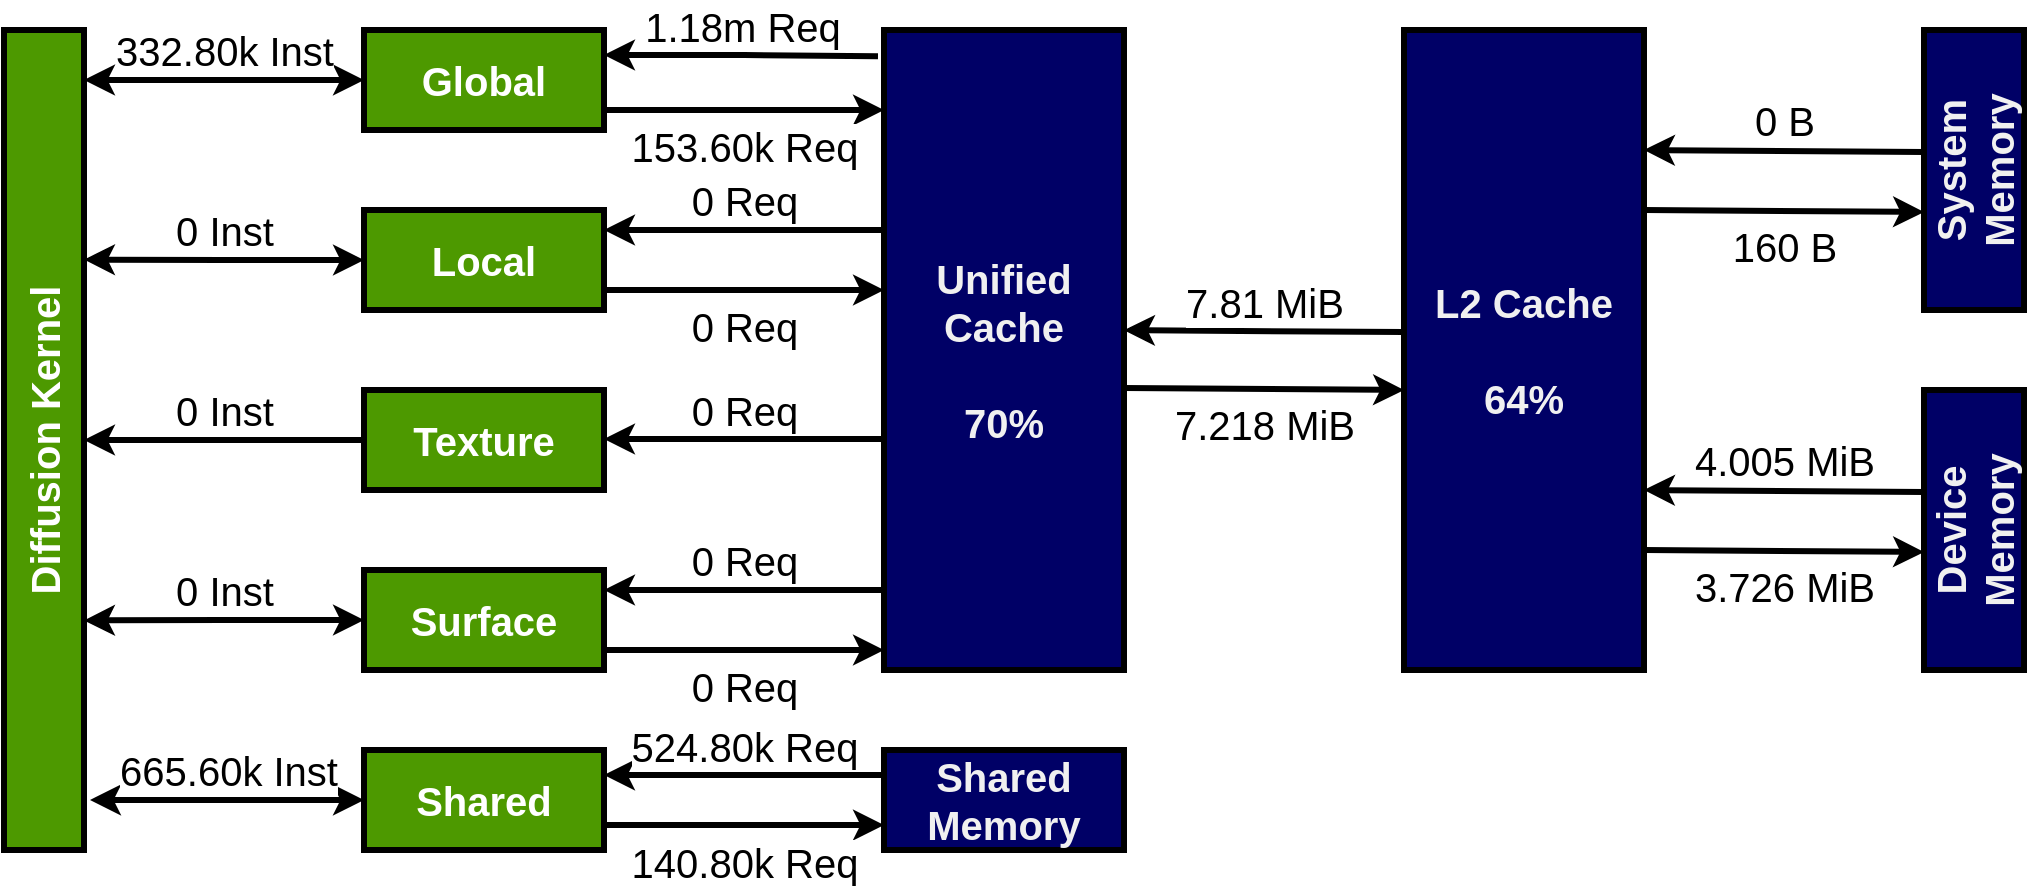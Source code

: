 <mxfile version="21.3.2">
  <diagram name="Page-1" id="pRI9J95-LdVk1trJefGG">
    <mxGraphModel dx="1221" dy="605" grid="1" gridSize="10" guides="1" tooltips="1" connect="1" arrows="1" fold="1" page="1" pageScale="1" pageWidth="850" pageHeight="1100" math="0" shadow="0">
      <root>
        <mxCell id="0" />
        <mxCell id="1" parent="0" />
        <mxCell id="ZXHpGrxiDeVHdWuwlrww-4" value="&lt;div style=&quot;font-size: 20px;&quot;&gt;Diffusion Kernel&lt;/div&gt;" style="rounded=0;whiteSpace=wrap;html=1;fillColor=#4D9900;fontColor=#ffffff;strokeColor=#000000;strokeWidth=3;horizontal=0;fontSize=20;fontStyle=1" vertex="1" parent="1">
          <mxGeometry x="40" y="80" width="40" height="410" as="geometry" />
        </mxCell>
        <mxCell id="ZXHpGrxiDeVHdWuwlrww-31" value="332.80k Inst" style="edgeStyle=orthogonalEdgeStyle;rounded=0;orthogonalLoop=1;jettySize=auto;html=1;exitX=0;exitY=0.5;exitDx=0;exitDy=0;entryX=1;entryY=0.061;entryDx=0;entryDy=0;entryPerimeter=0;startArrow=classic;startFill=1;strokeWidth=3;verticalAlign=bottom;fontSize=20;" edge="1" parent="1" source="ZXHpGrxiDeVHdWuwlrww-6" target="ZXHpGrxiDeVHdWuwlrww-4">
          <mxGeometry relative="1" as="geometry" />
        </mxCell>
        <mxCell id="ZXHpGrxiDeVHdWuwlrww-40" value="&lt;div&gt;1.18m Req&lt;/div&gt;" style="edgeStyle=orthogonalEdgeStyle;rounded=0;orthogonalLoop=1;jettySize=auto;html=1;exitX=1;exitY=0.25;exitDx=0;exitDy=0;entryX=-0.025;entryY=0.041;entryDx=0;entryDy=0;entryPerimeter=0;strokeWidth=3;fontSize=20;verticalAlign=bottom;startArrow=classic;startFill=1;endArrow=none;endFill=0;" edge="1" parent="1" source="ZXHpGrxiDeVHdWuwlrww-6" target="ZXHpGrxiDeVHdWuwlrww-12">
          <mxGeometry relative="1" as="geometry" />
        </mxCell>
        <mxCell id="ZXHpGrxiDeVHdWuwlrww-6" value="Global" style="rounded=0;whiteSpace=wrap;html=1;fillColor=#4D9900;fontColor=#ffffff;strokeColor=#000000;strokeWidth=3;fontSize=20;fontStyle=1" vertex="1" parent="1">
          <mxGeometry x="220" y="80" width="120" height="50" as="geometry" />
        </mxCell>
        <mxCell id="ZXHpGrxiDeVHdWuwlrww-22" value="&lt;div&gt;524.80k Req&lt;/div&gt;" style="edgeStyle=orthogonalEdgeStyle;rounded=0;orthogonalLoop=1;jettySize=auto;html=1;exitX=0;exitY=0.25;exitDx=0;exitDy=0;entryX=1;entryY=0.25;entryDx=0;entryDy=0;strokeWidth=3;verticalAlign=bottom;fontSize=20;" edge="1" parent="1" source="ZXHpGrxiDeVHdWuwlrww-11" target="ZXHpGrxiDeVHdWuwlrww-21">
          <mxGeometry relative="1" as="geometry" />
        </mxCell>
        <mxCell id="ZXHpGrxiDeVHdWuwlrww-11" value="&lt;font style=&quot;font-size: 20px;&quot;&gt;Shared Memory&lt;br&gt;&lt;/font&gt;" style="rounded=0;whiteSpace=wrap;html=1;strokeWidth=3;fillColor=#000066;fontColor=#F0F0F0;fontStyle=1" vertex="1" parent="1">
          <mxGeometry x="480" y="440" width="120" height="50" as="geometry" />
        </mxCell>
        <mxCell id="ZXHpGrxiDeVHdWuwlrww-12" value="Unified&lt;br style=&quot;font-size: 20px;&quot;&gt;Cache&lt;br style=&quot;font-size: 20px;&quot;&gt;&lt;br style=&quot;font-size: 20px;&quot;&gt;&lt;div&gt;70%&lt;/div&gt;" style="rounded=0;whiteSpace=wrap;html=1;strokeWidth=3;fillColor=#000066;fontSize=20;fontColor=#F0F0F0;fontStyle=1" vertex="1" parent="1">
          <mxGeometry x="480" y="80" width="120" height="320" as="geometry" />
        </mxCell>
        <mxCell id="ZXHpGrxiDeVHdWuwlrww-13" value="&lt;div style=&quot;font-size: 20px;&quot;&gt;L2 Cache&lt;/div&gt;&lt;div style=&quot;font-size: 20px;&quot;&gt;&lt;br style=&quot;font-size: 20px;&quot;&gt;&lt;/div&gt;&lt;div style=&quot;font-size: 20px;&quot;&gt;64%&lt;br style=&quot;font-size: 20px;&quot;&gt;&lt;/div&gt;" style="rounded=0;whiteSpace=wrap;html=1;strokeWidth=3;fillColor=#000066;fontSize=20;align=center;fontColor=#F0F0F0;fontStyle=1" vertex="1" parent="1">
          <mxGeometry x="740" y="80" width="120" height="320" as="geometry" />
        </mxCell>
        <mxCell id="ZXHpGrxiDeVHdWuwlrww-14" value="System Memory" style="rounded=0;whiteSpace=wrap;html=1;strokeWidth=3;fillColor=#000066;horizontal=0;fontSize=20;fontColor=#F0F0F0;fontStyle=1" vertex="1" parent="1">
          <mxGeometry x="1000" y="80" width="50" height="140" as="geometry" />
        </mxCell>
        <mxCell id="ZXHpGrxiDeVHdWuwlrww-16" value="&lt;font style=&quot;font-size: 20px;&quot;&gt;Device Memory&lt;br&gt;&lt;/font&gt;" style="rounded=0;whiteSpace=wrap;html=1;strokeWidth=3;fillColor=#000066;horizontal=0;fontColor=#F0F0F0;fontStyle=1" vertex="1" parent="1">
          <mxGeometry x="1000" y="260" width="50" height="140" as="geometry" />
        </mxCell>
        <mxCell id="ZXHpGrxiDeVHdWuwlrww-30" value="0 Inst" style="edgeStyle=orthogonalEdgeStyle;rounded=0;orthogonalLoop=1;jettySize=auto;html=1;exitX=0;exitY=0.5;exitDx=0;exitDy=0;entryX=1;entryY=0.28;entryDx=0;entryDy=0;entryPerimeter=0;startArrow=classic;startFill=1;strokeWidth=3;verticalAlign=bottom;fontSize=20;" edge="1" parent="1" source="ZXHpGrxiDeVHdWuwlrww-18" target="ZXHpGrxiDeVHdWuwlrww-4">
          <mxGeometry relative="1" as="geometry" />
        </mxCell>
        <mxCell id="ZXHpGrxiDeVHdWuwlrww-18" value="Local" style="rounded=0;whiteSpace=wrap;html=1;fillColor=#4D9900;fontColor=#ffffff;strokeColor=#000000;strokeWidth=3;fontSize=20;fontStyle=1" vertex="1" parent="1">
          <mxGeometry x="220" y="170" width="120" height="50" as="geometry" />
        </mxCell>
        <mxCell id="ZXHpGrxiDeVHdWuwlrww-29" value="0 Inst" style="edgeStyle=orthogonalEdgeStyle;rounded=0;orthogonalLoop=1;jettySize=auto;html=1;exitX=0;exitY=0.5;exitDx=0;exitDy=0;startArrow=none;startFill=0;strokeWidth=3;verticalAlign=bottom;fontSize=20;endArrow=classic;endFill=1;" edge="1" parent="1" source="ZXHpGrxiDeVHdWuwlrww-19" target="ZXHpGrxiDeVHdWuwlrww-4">
          <mxGeometry relative="1" as="geometry" />
        </mxCell>
        <mxCell id="ZXHpGrxiDeVHdWuwlrww-19" value="Texture" style="rounded=0;whiteSpace=wrap;html=1;fillColor=#4D9900;fontColor=#ffffff;strokeColor=#000000;strokeWidth=3;fontSize=20;fontStyle=1" vertex="1" parent="1">
          <mxGeometry x="220" y="260" width="120" height="50" as="geometry" />
        </mxCell>
        <mxCell id="ZXHpGrxiDeVHdWuwlrww-28" value="0 Inst" style="edgeStyle=orthogonalEdgeStyle;rounded=0;orthogonalLoop=1;jettySize=auto;html=1;exitX=0;exitY=0.5;exitDx=0;exitDy=0;entryX=1;entryY=0.72;entryDx=0;entryDy=0;entryPerimeter=0;startArrow=classic;startFill=1;strokeWidth=3;verticalAlign=bottom;fontSize=20;" edge="1" parent="1" source="ZXHpGrxiDeVHdWuwlrww-20" target="ZXHpGrxiDeVHdWuwlrww-4">
          <mxGeometry relative="1" as="geometry" />
        </mxCell>
        <mxCell id="ZXHpGrxiDeVHdWuwlrww-20" value="Surface" style="rounded=0;whiteSpace=wrap;html=1;fillColor=#4D9900;fontColor=#ffffff;strokeColor=#000000;strokeWidth=3;fontSize=20;fontStyle=1" vertex="1" parent="1">
          <mxGeometry x="220" y="350" width="120" height="50" as="geometry" />
        </mxCell>
        <mxCell id="ZXHpGrxiDeVHdWuwlrww-23" value="140.80k Req" style="edgeStyle=orthogonalEdgeStyle;rounded=0;orthogonalLoop=1;jettySize=auto;html=1;exitX=1;exitY=0.75;exitDx=0;exitDy=0;entryX=0;entryY=0.75;entryDx=0;entryDy=0;strokeWidth=3;verticalAlign=top;fontSize=20;" edge="1" parent="1" source="ZXHpGrxiDeVHdWuwlrww-21" target="ZXHpGrxiDeVHdWuwlrww-11">
          <mxGeometry relative="1" as="geometry" />
        </mxCell>
        <mxCell id="ZXHpGrxiDeVHdWuwlrww-24" value="665.60k Inst" style="edgeStyle=orthogonalEdgeStyle;rounded=0;orthogonalLoop=1;jettySize=auto;html=1;exitX=0;exitY=0.5;exitDx=0;exitDy=0;entryX=1.075;entryY=0.939;entryDx=0;entryDy=0;entryPerimeter=0;startArrow=classic;startFill=1;strokeWidth=3;verticalAlign=bottom;fontSize=20;" edge="1" parent="1" source="ZXHpGrxiDeVHdWuwlrww-21" target="ZXHpGrxiDeVHdWuwlrww-4">
          <mxGeometry relative="1" as="geometry" />
        </mxCell>
        <mxCell id="ZXHpGrxiDeVHdWuwlrww-21" value="Shared" style="rounded=0;whiteSpace=wrap;html=1;fillColor=#4D9900;fontColor=#ffffff;strokeColor=#000000;strokeWidth=3;fontSize=20;fontStyle=1" vertex="1" parent="1">
          <mxGeometry x="220" y="440" width="120" height="50" as="geometry" />
        </mxCell>
        <mxCell id="ZXHpGrxiDeVHdWuwlrww-41" value="0 Req" style="edgeStyle=orthogonalEdgeStyle;rounded=0;orthogonalLoop=1;jettySize=auto;html=1;exitX=1;exitY=0.25;exitDx=0;exitDy=0;entryX=-0.025;entryY=0.041;entryDx=0;entryDy=0;entryPerimeter=0;strokeWidth=3;fontSize=20;verticalAlign=bottom;startArrow=classic;startFill=1;endArrow=none;endFill=0;" edge="1" parent="1">
          <mxGeometry relative="1" as="geometry">
            <mxPoint x="340" y="180" as="sourcePoint" />
            <mxPoint x="480" y="180" as="targetPoint" />
          </mxGeometry>
        </mxCell>
        <mxCell id="ZXHpGrxiDeVHdWuwlrww-42" value="&lt;div&gt;0 Req&lt;/div&gt;" style="edgeStyle=orthogonalEdgeStyle;rounded=0;orthogonalLoop=1;jettySize=auto;html=1;exitX=1;exitY=0.25;exitDx=0;exitDy=0;entryX=-0.025;entryY=0.041;entryDx=0;entryDy=0;entryPerimeter=0;strokeWidth=3;fontSize=20;verticalAlign=bottom;startArrow=classic;startFill=1;endArrow=none;endFill=0;" edge="1" parent="1">
          <mxGeometry relative="1" as="geometry">
            <mxPoint x="340" y="284.5" as="sourcePoint" />
            <mxPoint x="480" y="284.5" as="targetPoint" />
          </mxGeometry>
        </mxCell>
        <mxCell id="ZXHpGrxiDeVHdWuwlrww-43" value="0 Req" style="edgeStyle=orthogonalEdgeStyle;rounded=0;orthogonalLoop=1;jettySize=auto;html=1;exitX=1;exitY=0.25;exitDx=0;exitDy=0;entryX=-0.025;entryY=0.041;entryDx=0;entryDy=0;entryPerimeter=0;strokeWidth=3;fontSize=20;verticalAlign=bottom;startArrow=classic;startFill=1;endArrow=none;endFill=0;" edge="1" parent="1">
          <mxGeometry relative="1" as="geometry">
            <mxPoint x="340" y="360" as="sourcePoint" />
            <mxPoint x="480" y="360" as="targetPoint" />
          </mxGeometry>
        </mxCell>
        <mxCell id="ZXHpGrxiDeVHdWuwlrww-44" value="0 Req" style="edgeStyle=orthogonalEdgeStyle;rounded=0;orthogonalLoop=1;jettySize=auto;html=1;exitX=1;exitY=0.25;exitDx=0;exitDy=0;entryX=-0.025;entryY=0.041;entryDx=0;entryDy=0;entryPerimeter=0;strokeWidth=3;startArrow=none;startFill=0;endArrow=classic;endFill=1;fontSize=20;verticalAlign=top;" edge="1" parent="1">
          <mxGeometry relative="1" as="geometry">
            <mxPoint x="340" y="210" as="sourcePoint" />
            <mxPoint x="480" y="210" as="targetPoint" />
          </mxGeometry>
        </mxCell>
        <mxCell id="ZXHpGrxiDeVHdWuwlrww-45" value="153.60k Req" style="edgeStyle=orthogonalEdgeStyle;rounded=0;orthogonalLoop=1;jettySize=auto;html=1;exitX=1;exitY=0.25;exitDx=0;exitDy=0;entryX=-0.025;entryY=0.041;entryDx=0;entryDy=0;entryPerimeter=0;strokeWidth=3;startArrow=none;startFill=0;endArrow=classic;endFill=1;fontSize=20;verticalAlign=top;" edge="1" parent="1">
          <mxGeometry relative="1" as="geometry">
            <mxPoint x="340" y="120" as="sourcePoint" />
            <mxPoint x="480" y="120" as="targetPoint" />
          </mxGeometry>
        </mxCell>
        <mxCell id="ZXHpGrxiDeVHdWuwlrww-47" value="0 Req" style="edgeStyle=orthogonalEdgeStyle;rounded=0;orthogonalLoop=1;jettySize=auto;html=1;exitX=1;exitY=0.25;exitDx=0;exitDy=0;entryX=-0.025;entryY=0.041;entryDx=0;entryDy=0;entryPerimeter=0;strokeWidth=3;startArrow=none;startFill=0;endArrow=classic;endFill=1;fontSize=20;verticalAlign=top;" edge="1" parent="1">
          <mxGeometry relative="1" as="geometry">
            <mxPoint x="340" y="390" as="sourcePoint" />
            <mxPoint x="480" y="390" as="targetPoint" />
          </mxGeometry>
        </mxCell>
        <mxCell id="ZXHpGrxiDeVHdWuwlrww-49" value="7.81 MiB" style="endArrow=none;html=1;rounded=0;exitX=1;exitY=0.469;exitDx=0;exitDy=0;exitPerimeter=0;entryX=0;entryY=0.472;entryDx=0;entryDy=0;entryPerimeter=0;strokeWidth=3;startArrow=classic;startFill=1;endFill=0;fontSize=20;verticalAlign=bottom;" edge="1" parent="1" source="ZXHpGrxiDeVHdWuwlrww-12" target="ZXHpGrxiDeVHdWuwlrww-13">
          <mxGeometry width="50" height="50" relative="1" as="geometry">
            <mxPoint x="600" y="300" as="sourcePoint" />
            <mxPoint x="650" y="250" as="targetPoint" />
          </mxGeometry>
        </mxCell>
        <mxCell id="ZXHpGrxiDeVHdWuwlrww-50" value="7.218 MiB" style="endArrow=classic;html=1;rounded=0;exitX=1;exitY=0.469;exitDx=0;exitDy=0;exitPerimeter=0;entryX=0;entryY=0.472;entryDx=0;entryDy=0;entryPerimeter=0;strokeWidth=3;fontSize=20;verticalAlign=top;" edge="1" parent="1">
          <mxGeometry width="50" height="50" relative="1" as="geometry">
            <mxPoint x="600" y="259" as="sourcePoint" />
            <mxPoint x="740" y="260" as="targetPoint" />
          </mxGeometry>
        </mxCell>
        <mxCell id="ZXHpGrxiDeVHdWuwlrww-51" value="4.005 MiB" style="endArrow=none;html=1;rounded=0;exitX=1;exitY=0.469;exitDx=0;exitDy=0;exitPerimeter=0;entryX=0;entryY=0.472;entryDx=0;entryDy=0;entryPerimeter=0;strokeWidth=3;startArrow=classic;startFill=1;endFill=0;fontSize=20;verticalAlign=bottom;" edge="1" parent="1">
          <mxGeometry width="50" height="50" relative="1" as="geometry">
            <mxPoint x="860" y="310" as="sourcePoint" />
            <mxPoint x="1000" y="311" as="targetPoint" />
          </mxGeometry>
        </mxCell>
        <mxCell id="ZXHpGrxiDeVHdWuwlrww-52" value="0 B" style="endArrow=none;html=1;rounded=0;exitX=1;exitY=0.469;exitDx=0;exitDy=0;exitPerimeter=0;entryX=0;entryY=0.472;entryDx=0;entryDy=0;entryPerimeter=0;strokeWidth=3;startArrow=classic;startFill=1;endFill=0;fontSize=20;verticalAlign=bottom;" edge="1" parent="1">
          <mxGeometry width="50" height="50" relative="1" as="geometry">
            <mxPoint x="860" y="140" as="sourcePoint" />
            <mxPoint x="1000" y="141" as="targetPoint" />
          </mxGeometry>
        </mxCell>
        <mxCell id="ZXHpGrxiDeVHdWuwlrww-53" value="3.726 MiB" style="endArrow=classic;html=1;rounded=0;exitX=1;exitY=0.469;exitDx=0;exitDy=0;exitPerimeter=0;entryX=0;entryY=0.472;entryDx=0;entryDy=0;entryPerimeter=0;strokeWidth=3;fontSize=20;verticalAlign=top;" edge="1" parent="1">
          <mxGeometry width="50" height="50" relative="1" as="geometry">
            <mxPoint x="860" y="340" as="sourcePoint" />
            <mxPoint x="1000" y="341" as="targetPoint" />
          </mxGeometry>
        </mxCell>
        <mxCell id="ZXHpGrxiDeVHdWuwlrww-54" value="160 B" style="endArrow=classic;html=1;rounded=0;exitX=1;exitY=0.469;exitDx=0;exitDy=0;exitPerimeter=0;entryX=0;entryY=0.472;entryDx=0;entryDy=0;entryPerimeter=0;strokeWidth=3;fontSize=20;verticalAlign=top;" edge="1" parent="1">
          <mxGeometry width="50" height="50" relative="1" as="geometry">
            <mxPoint x="860" y="170" as="sourcePoint" />
            <mxPoint x="1000" y="171" as="targetPoint" />
          </mxGeometry>
        </mxCell>
      </root>
    </mxGraphModel>
  </diagram>
</mxfile>
